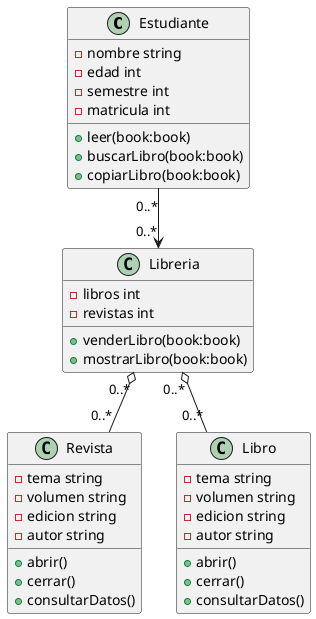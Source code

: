 @startuml

class Estudiante{
-nombre string
-edad int
-semestre int
-matricula int
+ leer(book:book)
+ buscarLibro(book:book)
+ copiarLibro(book:book)
}
class Libreria{
-libros int
-revistas int
+venderLibro(book:book)
+mostrarLibro(book:book)
}
class Revista{
-tema string
-volumen string
-edicion string
-autor string
+abrir()
+cerrar()
+consultarDatos()
}
class Libro{
-tema string
-volumen string
-edicion string
-autor string
+abrir()
+cerrar()
+consultarDatos()
}

Estudiante "0..*"  --> "0..*" Libreria
Libreria "0..*" o-- "0..*" Libro
Libreria "0..*" o-- "0..*" Revista
 
@enduml
